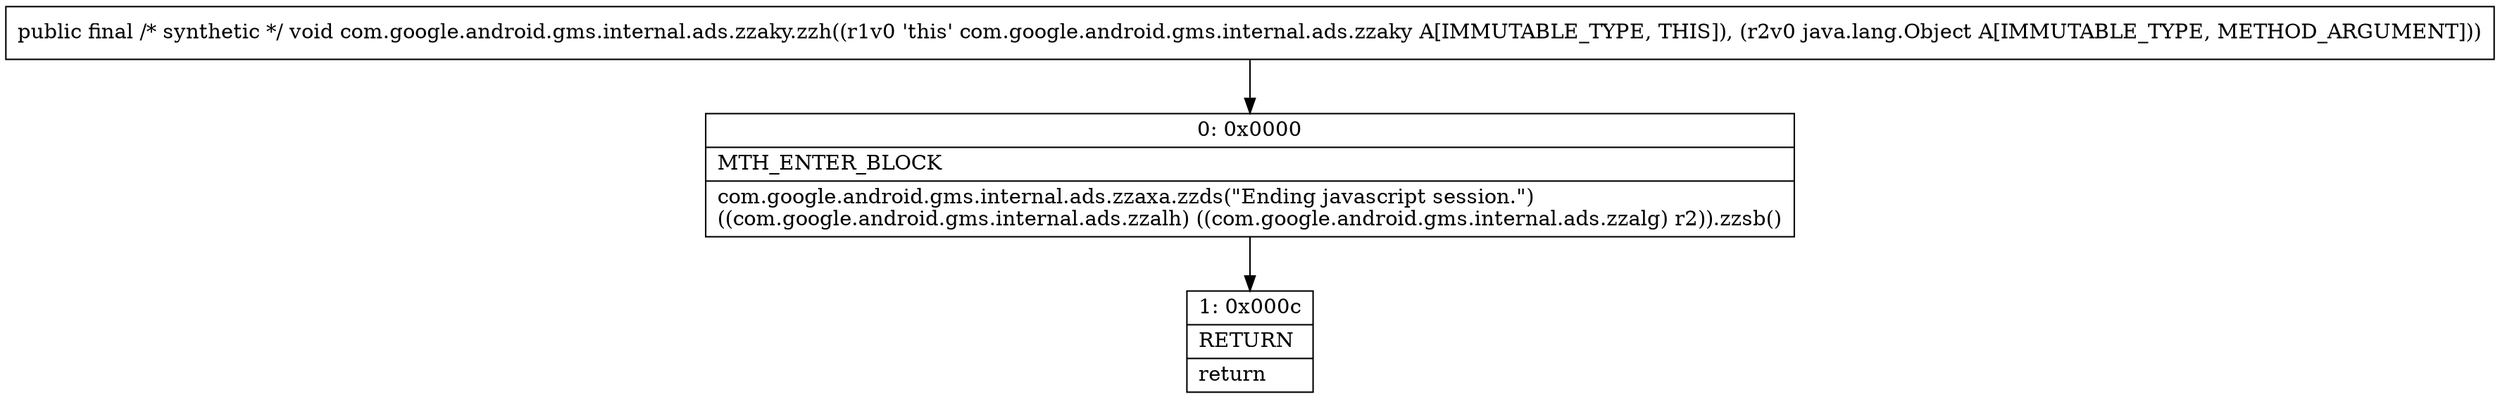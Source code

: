 digraph "CFG forcom.google.android.gms.internal.ads.zzaky.zzh(Ljava\/lang\/Object;)V" {
Node_0 [shape=record,label="{0\:\ 0x0000|MTH_ENTER_BLOCK\l|com.google.android.gms.internal.ads.zzaxa.zzds(\"Ending javascript session.\")\l((com.google.android.gms.internal.ads.zzalh) ((com.google.android.gms.internal.ads.zzalg) r2)).zzsb()\l}"];
Node_1 [shape=record,label="{1\:\ 0x000c|RETURN\l|return\l}"];
MethodNode[shape=record,label="{public final \/* synthetic *\/ void com.google.android.gms.internal.ads.zzaky.zzh((r1v0 'this' com.google.android.gms.internal.ads.zzaky A[IMMUTABLE_TYPE, THIS]), (r2v0 java.lang.Object A[IMMUTABLE_TYPE, METHOD_ARGUMENT])) }"];
MethodNode -> Node_0;
Node_0 -> Node_1;
}

